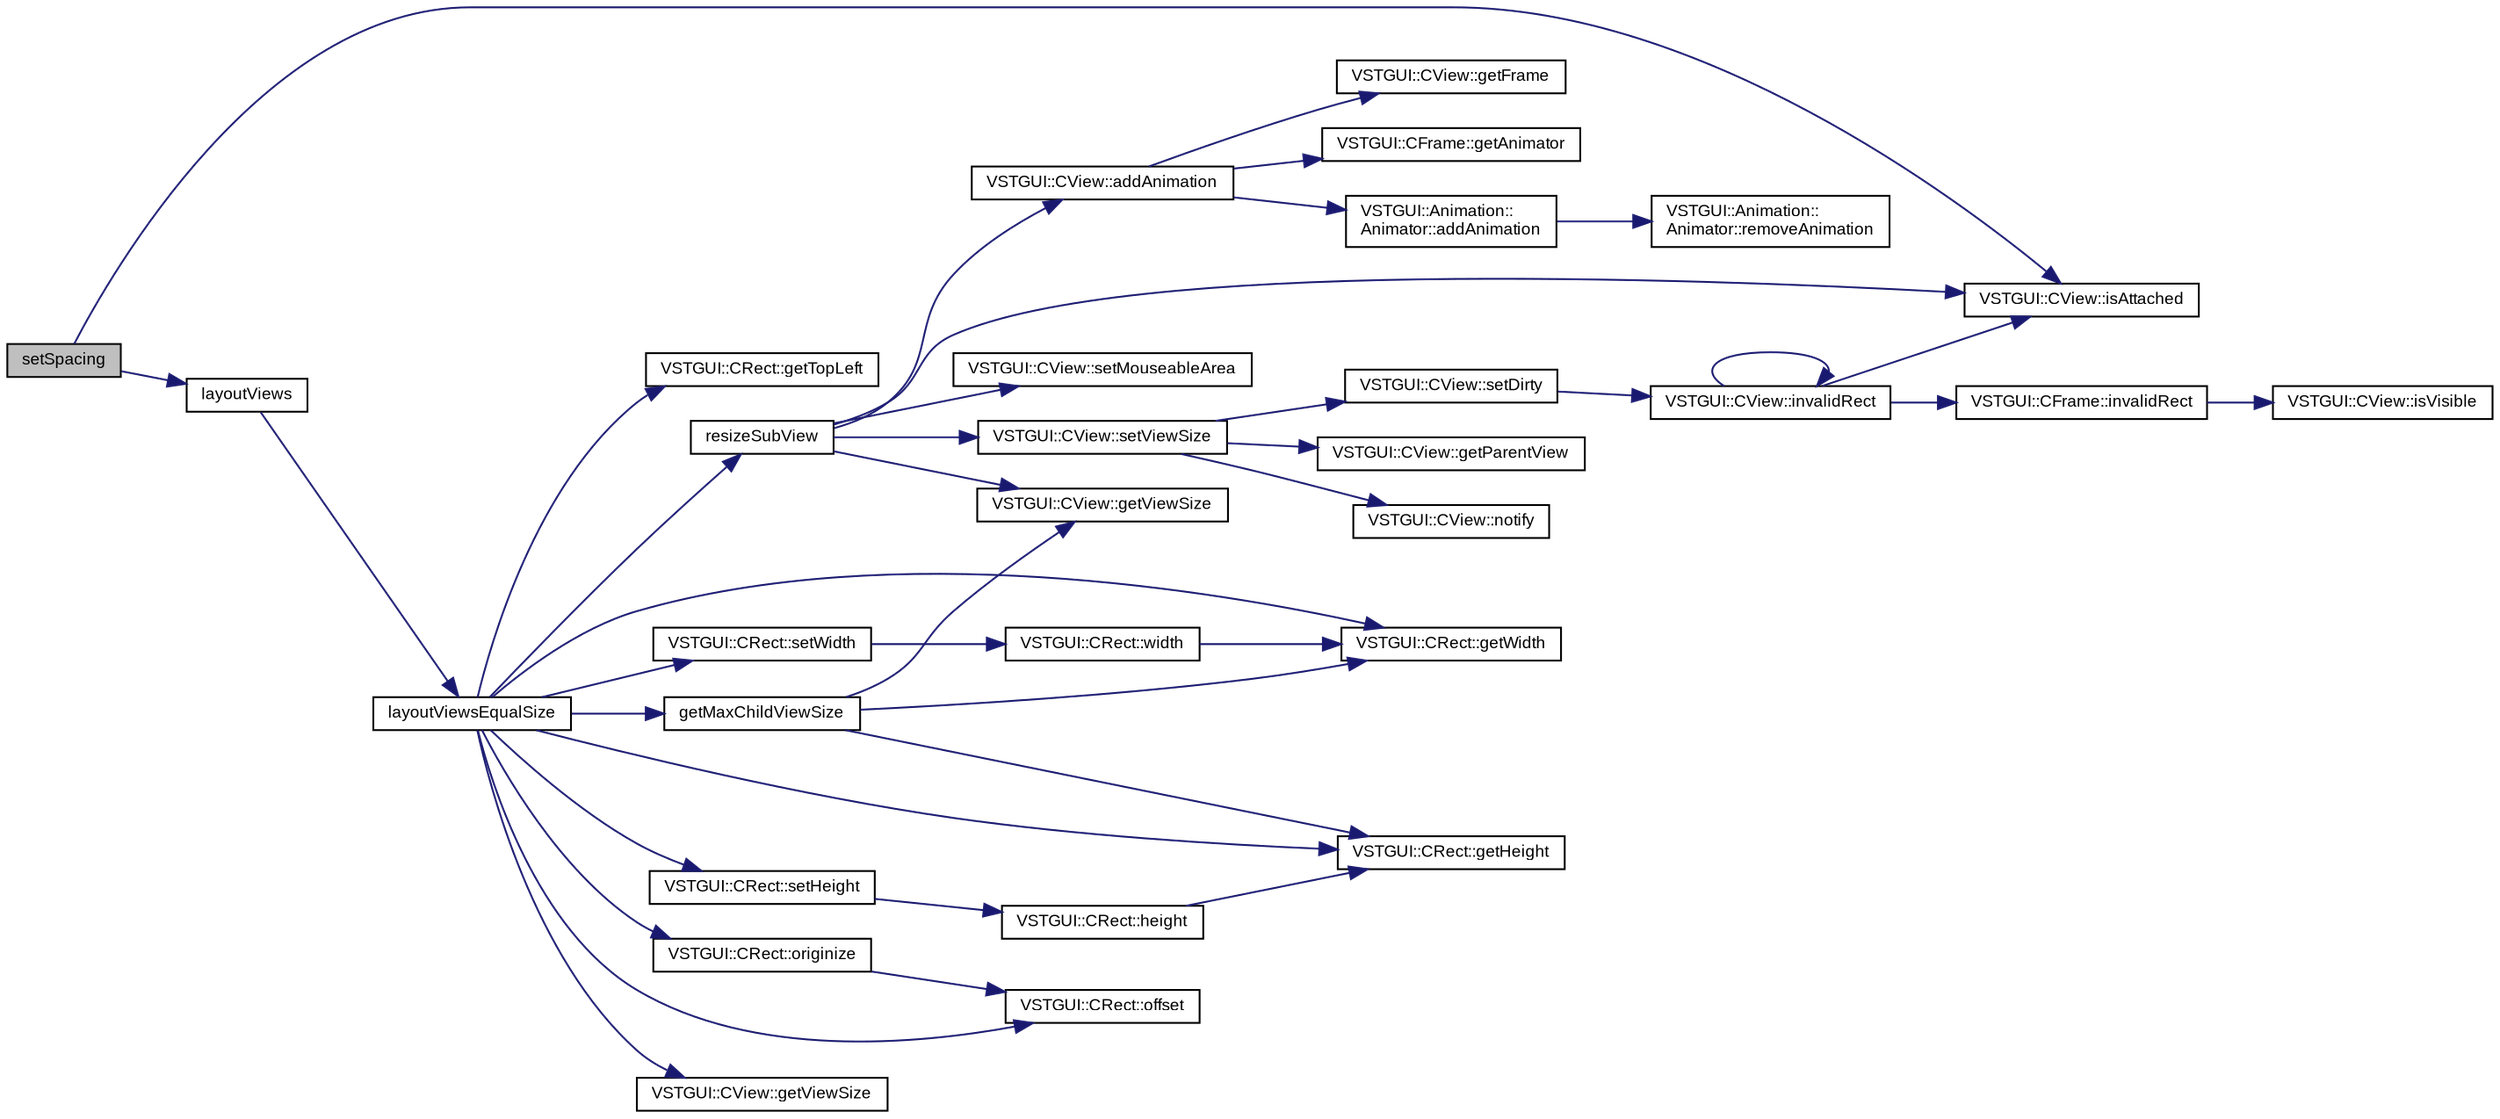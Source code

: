 digraph "setSpacing"
{
  bgcolor="transparent";
  edge [fontname="Arial",fontsize="9",labelfontname="Arial",labelfontsize="9"];
  node [fontname="Arial",fontsize="9",shape=record];
  rankdir="LR";
  Node1 [label="setSpacing",height=0.2,width=0.4,color="black", fillcolor="grey75", style="filled" fontcolor="black"];
  Node1 -> Node2 [color="midnightblue",fontsize="9",style="solid",fontname="Arial"];
  Node2 [label="VSTGUI::CView::isAttached",height=0.2,width=0.4,color="black",URL="$class_v_s_t_g_u_i_1_1_c_view.html#a1b7f04ee36bdaecd09a2625370dc90d8",tooltip="is view attached to a parentView "];
  Node1 -> Node3 [color="midnightblue",fontsize="9",style="solid",fontname="Arial"];
  Node3 [label="layoutViews",height=0.2,width=0.4,color="black",URL="$class_v_s_t_g_u_i_1_1_c_row_column_view.html#aee750e4cb39c719d39954430dd89ad5c"];
  Node3 -> Node4 [color="midnightblue",fontsize="9",style="solid",fontname="Arial"];
  Node4 [label="layoutViewsEqualSize",height=0.2,width=0.4,color="black",URL="$class_v_s_t_g_u_i_1_1_c_row_column_view.html#ae7c563dcda3ecdb30511be705b188314"];
  Node4 -> Node5 [color="midnightblue",fontsize="9",style="solid",fontname="Arial"];
  Node5 [label="getMaxChildViewSize",height=0.2,width=0.4,color="black",URL="$class_v_s_t_g_u_i_1_1_c_row_column_view.html#a82ab61c920653e54d5721c2915810353"];
  Node5 -> Node6 [color="midnightblue",fontsize="9",style="solid",fontname="Arial"];
  Node6 [label="VSTGUI::CView::getViewSize",height=0.2,width=0.4,color="black",URL="$class_v_s_t_g_u_i_1_1_c_view.html#a5ad6102316e6d16e4905a38ad3f16dcc",tooltip="returns the current view size "];
  Node5 -> Node7 [color="midnightblue",fontsize="9",style="solid",fontname="Arial"];
  Node7 [label="VSTGUI::CRect::getWidth",height=0.2,width=0.4,color="black",URL="$struct_v_s_t_g_u_i_1_1_c_rect.html#a8b4fe88292b8e95807a9b07a26cd1cb1"];
  Node5 -> Node8 [color="midnightblue",fontsize="9",style="solid",fontname="Arial"];
  Node8 [label="VSTGUI::CRect::getHeight",height=0.2,width=0.4,color="black",URL="$struct_v_s_t_g_u_i_1_1_c_rect.html#a1f4be3a475a8fb7d8defa4621c01558d"];
  Node4 -> Node9 [color="midnightblue",fontsize="9",style="solid",fontname="Arial"];
  Node9 [label="VSTGUI::CView::getViewSize",height=0.2,width=0.4,color="black",URL="$class_v_s_t_g_u_i_1_1_c_view.html#a7b14fb07c53ccfa07dc91900f4fe01f1",tooltip="read only access to view size "];
  Node4 -> Node7 [color="midnightblue",fontsize="9",style="solid",fontname="Arial"];
  Node4 -> Node8 [color="midnightblue",fontsize="9",style="solid",fontname="Arial"];
  Node4 -> Node10 [color="midnightblue",fontsize="9",style="solid",fontname="Arial"];
  Node10 [label="VSTGUI::CRect::getTopLeft",height=0.2,width=0.4,color="black",URL="$struct_v_s_t_g_u_i_1_1_c_rect.html#a8283a5bcb281e300d94ac274dd79c4bb"];
  Node4 -> Node11 [color="midnightblue",fontsize="9",style="solid",fontname="Arial"];
  Node11 [label="VSTGUI::CRect::originize",height=0.2,width=0.4,color="black",URL="$struct_v_s_t_g_u_i_1_1_c_rect.html#a1b32dc8f2d2508073c26e66e32a874f0"];
  Node11 -> Node12 [color="midnightblue",fontsize="9",style="solid",fontname="Arial"];
  Node12 [label="VSTGUI::CRect::offset",height=0.2,width=0.4,color="black",URL="$struct_v_s_t_g_u_i_1_1_c_rect.html#a34e2c9a2a3f466838aadef8f924ec052"];
  Node4 -> Node12 [color="midnightblue",fontsize="9",style="solid",fontname="Arial"];
  Node4 -> Node13 [color="midnightblue",fontsize="9",style="solid",fontname="Arial"];
  Node13 [label="VSTGUI::CRect::setWidth",height=0.2,width=0.4,color="black",URL="$struct_v_s_t_g_u_i_1_1_c_rect.html#a43c65b4dbff10a6e0690afc240932ada"];
  Node13 -> Node14 [color="midnightblue",fontsize="9",style="solid",fontname="Arial"];
  Node14 [label="VSTGUI::CRect::width",height=0.2,width=0.4,color="black",URL="$struct_v_s_t_g_u_i_1_1_c_rect.html#aac17e64c594f7da1f088efeb1e53f114"];
  Node14 -> Node7 [color="midnightblue",fontsize="9",style="solid",fontname="Arial"];
  Node4 -> Node15 [color="midnightblue",fontsize="9",style="solid",fontname="Arial"];
  Node15 [label="VSTGUI::CRect::setHeight",height=0.2,width=0.4,color="black",URL="$struct_v_s_t_g_u_i_1_1_c_rect.html#a73019d7036550c431f4a09eac2dc02c7"];
  Node15 -> Node16 [color="midnightblue",fontsize="9",style="solid",fontname="Arial"];
  Node16 [label="VSTGUI::CRect::height",height=0.2,width=0.4,color="black",URL="$struct_v_s_t_g_u_i_1_1_c_rect.html#a5ca7ffa8316b6835e331dfd01534ed32"];
  Node16 -> Node8 [color="midnightblue",fontsize="9",style="solid",fontname="Arial"];
  Node4 -> Node17 [color="midnightblue",fontsize="9",style="solid",fontname="Arial"];
  Node17 [label="resizeSubView",height=0.2,width=0.4,color="black",URL="$class_v_s_t_g_u_i_1_1_c_row_column_view.html#a0fefdf6fe81e54814252ae986cc66bd3"];
  Node17 -> Node6 [color="midnightblue",fontsize="9",style="solid",fontname="Arial"];
  Node17 -> Node2 [color="midnightblue",fontsize="9",style="solid",fontname="Arial"];
  Node17 -> Node18 [color="midnightblue",fontsize="9",style="solid",fontname="Arial"];
  Node18 [label="VSTGUI::CView::addAnimation",height=0.2,width=0.4,color="black",URL="$class_v_s_t_g_u_i_1_1_c_view.html#ad2a5962bd58b120ead1a75f7b4a7ca9a"];
  Node18 -> Node19 [color="midnightblue",fontsize="9",style="solid",fontname="Arial"];
  Node19 [label="VSTGUI::CView::getFrame",height=0.2,width=0.4,color="black",URL="$class_v_s_t_g_u_i_1_1_c_view.html#a2045d5fae6d0f8c615dc55113828359a",tooltip="get frame "];
  Node18 -> Node20 [color="midnightblue",fontsize="9",style="solid",fontname="Arial"];
  Node20 [label="VSTGUI::CFrame::getAnimator",height=0.2,width=0.4,color="black",URL="$class_v_s_t_g_u_i_1_1_c_frame.html#aa7609ca92096612f85c0fa58058bd2f8",tooltip="get animator for this frame "];
  Node18 -> Node21 [color="midnightblue",fontsize="9",style="solid",fontname="Arial"];
  Node21 [label="VSTGUI::Animation::\lAnimator::addAnimation",height=0.2,width=0.4,color="black",URL="$class_v_s_t_g_u_i_1_1_animation_1_1_animator.html#a42b159b8f4e793638508e7b38c88c514"];
  Node21 -> Node22 [color="midnightblue",fontsize="9",style="solid",fontname="Arial"];
  Node22 [label="VSTGUI::Animation::\lAnimator::removeAnimation",height=0.2,width=0.4,color="black",URL="$class_v_s_t_g_u_i_1_1_animation_1_1_animator.html#a2d1cd53cfc4276cd235f9ea6fa95026d"];
  Node17 -> Node23 [color="midnightblue",fontsize="9",style="solid",fontname="Arial"];
  Node23 [label="VSTGUI::CView::setMouseableArea",height=0.2,width=0.4,color="black",URL="$class_v_s_t_g_u_i_1_1_c_view.html#aaf7594f7b73a027e5895469cbce92103",tooltip="set the area in which the view reacts to the mouse "];
  Node17 -> Node24 [color="midnightblue",fontsize="9",style="solid",fontname="Arial"];
  Node24 [label="VSTGUI::CView::setViewSize",height=0.2,width=0.4,color="black",URL="$class_v_s_t_g_u_i_1_1_c_view.html#ada1ffb857aa147620f2d01522b37569d",tooltip="set views size "];
  Node24 -> Node25 [color="midnightblue",fontsize="9",style="solid",fontname="Arial"];
  Node25 [label="VSTGUI::CView::setDirty",height=0.2,width=0.4,color="black",URL="$class_v_s_t_g_u_i_1_1_c_view.html#a0f19a61606a7f547b62102310063ea76",tooltip="set the view to dirty so that it is redrawn in the next idle. Thread Safe ! "];
  Node25 -> Node26 [color="midnightblue",fontsize="9",style="solid",fontname="Arial"];
  Node26 [label="VSTGUI::CView::invalidRect",height=0.2,width=0.4,color="black",URL="$class_v_s_t_g_u_i_1_1_c_view.html#ad414ba3d5e64f9fdc11309e05266ffcf",tooltip="mark rect as invalid "];
  Node26 -> Node2 [color="midnightblue",fontsize="9",style="solid",fontname="Arial"];
  Node26 -> Node26 [color="midnightblue",fontsize="9",style="solid",fontname="Arial"];
  Node26 -> Node27 [color="midnightblue",fontsize="9",style="solid",fontname="Arial"];
  Node27 [label="VSTGUI::CFrame::invalidRect",height=0.2,width=0.4,color="black",URL="$class_v_s_t_g_u_i_1_1_c_frame.html#ad414ba3d5e64f9fdc11309e05266ffcf",tooltip="mark rect as invalid "];
  Node27 -> Node28 [color="midnightblue",fontsize="9",style="solid",fontname="Arial"];
  Node28 [label="VSTGUI::CView::isVisible",height=0.2,width=0.4,color="black",URL="$class_v_s_t_g_u_i_1_1_c_view.html#a08422ee75ab02691943c1ca87e2bc563",tooltip="get visibility state "];
  Node24 -> Node29 [color="midnightblue",fontsize="9",style="solid",fontname="Arial"];
  Node29 [label="VSTGUI::CView::getParentView",height=0.2,width=0.4,color="black",URL="$class_v_s_t_g_u_i_1_1_c_view.html#ac45407fc7304ee33c5729fa04edaea76",tooltip="get parent view "];
  Node24 -> Node30 [color="midnightblue",fontsize="9",style="solid",fontname="Arial"];
  Node30 [label="VSTGUI::CView::notify",height=0.2,width=0.4,color="black",URL="$class_v_s_t_g_u_i_1_1_c_view.html#a15414e56ad0060f4b50f81ff44ad2a3e"];
}
